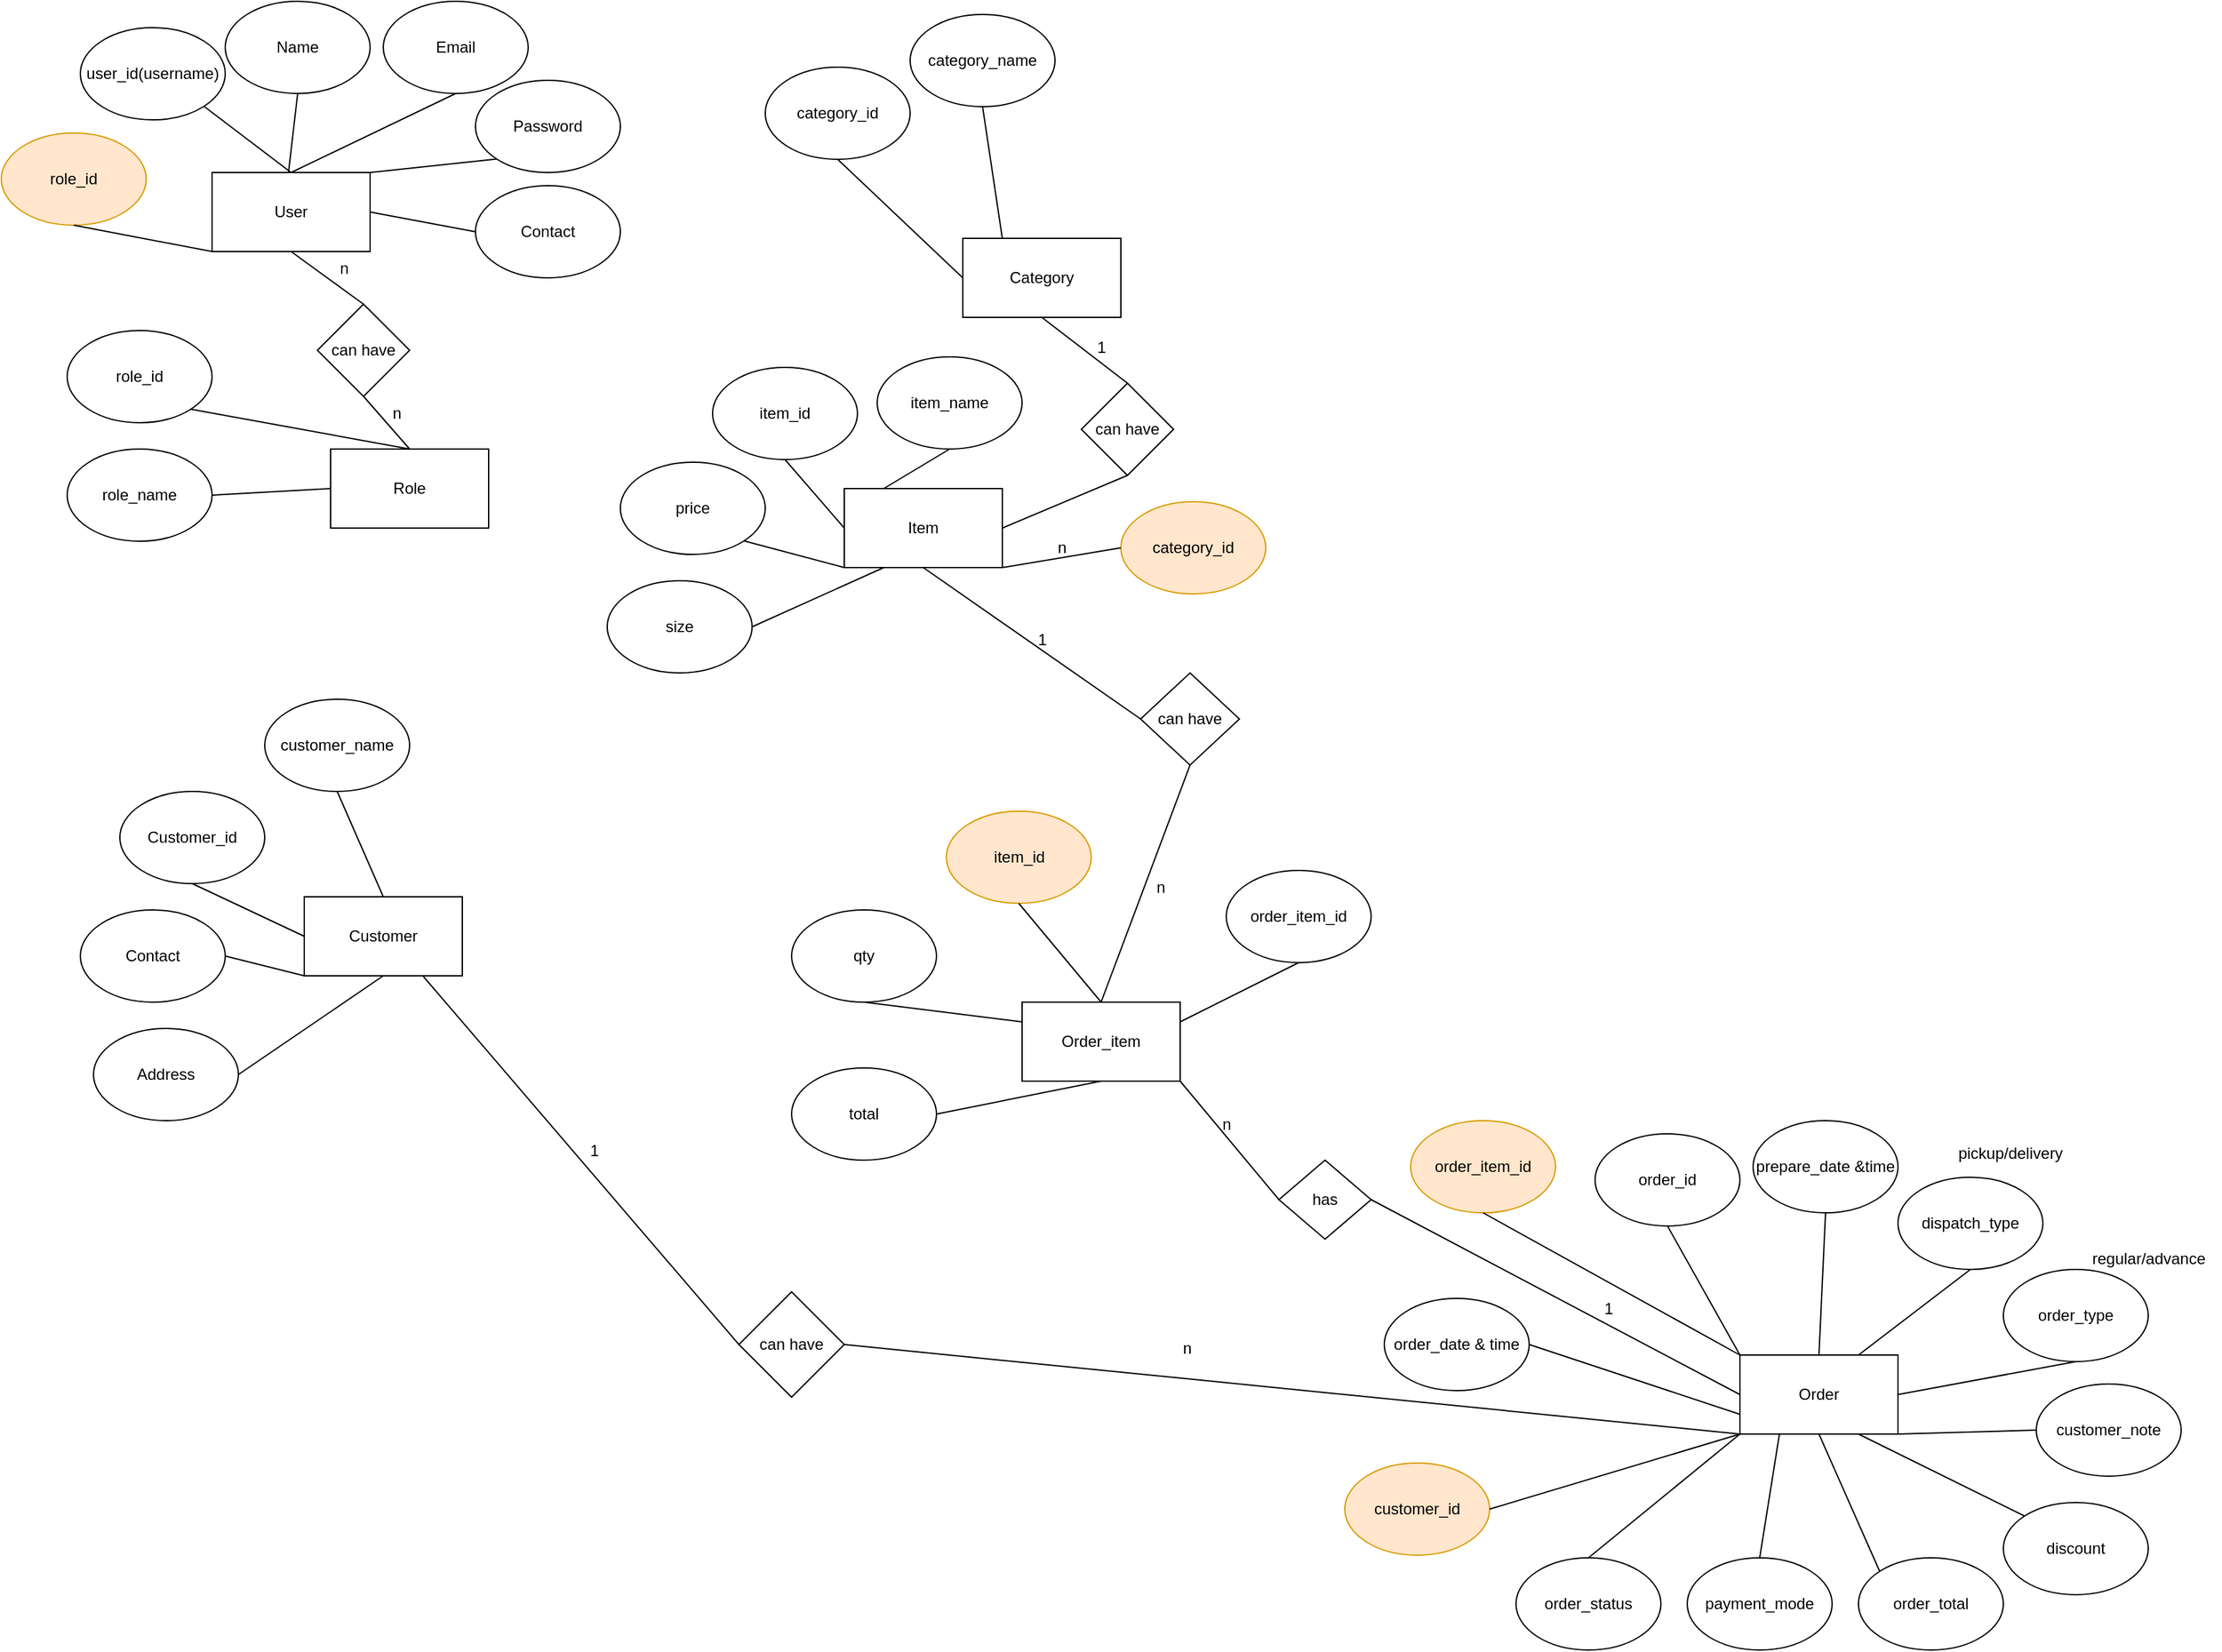 <mxfile version="24.6.5" type="github">
  <diagram name="Page-1" id="EFAYO-_1JXMpfmYh_5FQ">
    <mxGraphModel dx="3399" dy="682" grid="1" gridSize="10" guides="1" tooltips="1" connect="1" arrows="1" fold="1" page="1" pageScale="1" pageWidth="2339" pageHeight="3300" math="0" shadow="0">
      <root>
        <mxCell id="0" />
        <mxCell id="1" parent="0" />
        <mxCell id="6B93IknObvyWI_2c_1X--1" value="User" style="rounded=0;whiteSpace=wrap;html=1;" vertex="1" parent="1">
          <mxGeometry x="130" y="140" width="120" height="60" as="geometry" />
        </mxCell>
        <mxCell id="6B93IknObvyWI_2c_1X--2" value="user_id(username)" style="ellipse;whiteSpace=wrap;html=1;" vertex="1" parent="1">
          <mxGeometry x="30" y="30" width="110" height="70" as="geometry" />
        </mxCell>
        <mxCell id="6B93IknObvyWI_2c_1X--3" value="" style="endArrow=none;html=1;rounded=0;entryX=1;entryY=1;entryDx=0;entryDy=0;exitX=0.5;exitY=0;exitDx=0;exitDy=0;" edge="1" parent="1" source="6B93IknObvyWI_2c_1X--1" target="6B93IknObvyWI_2c_1X--2">
          <mxGeometry width="50" height="50" relative="1" as="geometry">
            <mxPoint x="390" y="340" as="sourcePoint" />
            <mxPoint x="440" y="290" as="targetPoint" />
          </mxGeometry>
        </mxCell>
        <mxCell id="6B93IknObvyWI_2c_1X--4" value="Name" style="ellipse;whiteSpace=wrap;html=1;" vertex="1" parent="1">
          <mxGeometry x="140" y="10" width="110" height="70" as="geometry" />
        </mxCell>
        <mxCell id="6B93IknObvyWI_2c_1X--5" value="" style="endArrow=none;html=1;rounded=0;entryX=0.5;entryY=1;entryDx=0;entryDy=0;exitX=0.583;exitY=-0.067;exitDx=0;exitDy=0;exitPerimeter=0;" edge="1" target="6B93IknObvyWI_2c_1X--4" parent="1">
          <mxGeometry width="50" height="50" relative="1" as="geometry">
            <mxPoint x="188.03" y="140.0" as="sourcePoint" />
            <mxPoint x="241.961" y="73.769" as="targetPoint" />
          </mxGeometry>
        </mxCell>
        <mxCell id="6B93IknObvyWI_2c_1X--6" value="Email" style="ellipse;whiteSpace=wrap;html=1;" vertex="1" parent="1">
          <mxGeometry x="260" y="10" width="110" height="70" as="geometry" />
        </mxCell>
        <mxCell id="6B93IknObvyWI_2c_1X--7" value="" style="endArrow=none;html=1;rounded=0;entryX=0.5;entryY=1;entryDx=0;entryDy=0;exitX=0.5;exitY=0;exitDx=0;exitDy=0;" edge="1" target="6B93IknObvyWI_2c_1X--6" parent="1" source="6B93IknObvyWI_2c_1X--1">
          <mxGeometry width="50" height="50" relative="1" as="geometry">
            <mxPoint x="308.03" y="140.0" as="sourcePoint" />
            <mxPoint x="361.961" y="73.769" as="targetPoint" />
          </mxGeometry>
        </mxCell>
        <mxCell id="6B93IknObvyWI_2c_1X--8" value="Contact" style="ellipse;whiteSpace=wrap;html=1;" vertex="1" parent="1">
          <mxGeometry x="330" y="150" width="110" height="70" as="geometry" />
        </mxCell>
        <mxCell id="6B93IknObvyWI_2c_1X--9" value="" style="endArrow=none;html=1;rounded=0;entryX=0;entryY=0.5;entryDx=0;entryDy=0;exitX=1;exitY=0.5;exitDx=0;exitDy=0;" edge="1" target="6B93IknObvyWI_2c_1X--8" parent="1" source="6B93IknObvyWI_2c_1X--1">
          <mxGeometry width="50" height="50" relative="1" as="geometry">
            <mxPoint x="250" y="200" as="sourcePoint" />
            <mxPoint x="421.961" y="133.769" as="targetPoint" />
          </mxGeometry>
        </mxCell>
        <mxCell id="6B93IknObvyWI_2c_1X--10" value="Password" style="ellipse;whiteSpace=wrap;html=1;" vertex="1" parent="1">
          <mxGeometry x="330" y="70" width="110" height="70" as="geometry" />
        </mxCell>
        <mxCell id="6B93IknObvyWI_2c_1X--11" value="" style="endArrow=none;html=1;rounded=0;entryX=0;entryY=1;entryDx=0;entryDy=0;exitX=1;exitY=0;exitDx=0;exitDy=0;" edge="1" target="6B93IknObvyWI_2c_1X--10" parent="1" source="6B93IknObvyWI_2c_1X--1">
          <mxGeometry width="50" height="50" relative="1" as="geometry">
            <mxPoint x="260" y="200" as="sourcePoint" />
            <mxPoint x="431.961" y="133.769" as="targetPoint" />
          </mxGeometry>
        </mxCell>
        <mxCell id="6B93IknObvyWI_2c_1X--12" value="Role" style="rounded=0;whiteSpace=wrap;html=1;" vertex="1" parent="1">
          <mxGeometry x="220" y="350" width="120" height="60" as="geometry" />
        </mxCell>
        <mxCell id="6B93IknObvyWI_2c_1X--13" value="role_id" style="ellipse;whiteSpace=wrap;html=1;" vertex="1" parent="1">
          <mxGeometry x="20" y="260" width="110" height="70" as="geometry" />
        </mxCell>
        <mxCell id="6B93IknObvyWI_2c_1X--14" value="" style="endArrow=none;html=1;rounded=0;entryX=1;entryY=1;entryDx=0;entryDy=0;exitX=0.5;exitY=0;exitDx=0;exitDy=0;" edge="1" target="6B93IknObvyWI_2c_1X--13" parent="1" source="6B93IknObvyWI_2c_1X--12">
          <mxGeometry width="50" height="50" relative="1" as="geometry">
            <mxPoint x="160" y="320" as="sourcePoint" />
            <mxPoint x="410" y="470" as="targetPoint" />
          </mxGeometry>
        </mxCell>
        <mxCell id="6B93IknObvyWI_2c_1X--15" value="role_name" style="ellipse;whiteSpace=wrap;html=1;" vertex="1" parent="1">
          <mxGeometry x="20" y="350" width="110" height="70" as="geometry" />
        </mxCell>
        <mxCell id="6B93IknObvyWI_2c_1X--17" value="" style="endArrow=none;html=1;rounded=0;entryX=1;entryY=0.5;entryDx=0;entryDy=0;exitX=0;exitY=0.5;exitDx=0;exitDy=0;" edge="1" parent="1" source="6B93IknObvyWI_2c_1X--12" target="6B93IknObvyWI_2c_1X--15">
          <mxGeometry width="50" height="50" relative="1" as="geometry">
            <mxPoint x="370" y="290" as="sourcePoint" />
            <mxPoint x="420" y="240" as="targetPoint" />
          </mxGeometry>
        </mxCell>
        <mxCell id="6B93IknObvyWI_2c_1X--18" value="can have" style="rhombus;whiteSpace=wrap;html=1;" vertex="1" parent="1">
          <mxGeometry x="210" y="240" width="70" height="70" as="geometry" />
        </mxCell>
        <mxCell id="6B93IknObvyWI_2c_1X--19" value="" style="endArrow=none;html=1;rounded=0;entryX=0.5;entryY=1;entryDx=0;entryDy=0;exitX=0.5;exitY=0;exitDx=0;exitDy=0;" edge="1" parent="1" source="6B93IknObvyWI_2c_1X--18" target="6B93IknObvyWI_2c_1X--1">
          <mxGeometry width="50" height="50" relative="1" as="geometry">
            <mxPoint x="370" y="290" as="sourcePoint" />
            <mxPoint x="190" y="220" as="targetPoint" />
          </mxGeometry>
        </mxCell>
        <mxCell id="6B93IknObvyWI_2c_1X--20" value="" style="endArrow=none;html=1;rounded=0;exitX=0.5;exitY=1;exitDx=0;exitDy=0;entryX=0.5;entryY=0;entryDx=0;entryDy=0;" edge="1" parent="1" source="6B93IknObvyWI_2c_1X--18" target="6B93IknObvyWI_2c_1X--12">
          <mxGeometry width="50" height="50" relative="1" as="geometry">
            <mxPoint x="370" y="290" as="sourcePoint" />
            <mxPoint x="420" y="240" as="targetPoint" />
          </mxGeometry>
        </mxCell>
        <mxCell id="6B93IknObvyWI_2c_1X--21" value="n" style="text;html=1;align=center;verticalAlign=middle;resizable=0;points=[];autosize=1;strokeColor=none;fillColor=none;" vertex="1" parent="1">
          <mxGeometry x="215" y="198" width="30" height="30" as="geometry" />
        </mxCell>
        <mxCell id="6B93IknObvyWI_2c_1X--22" value="n" style="text;html=1;align=center;verticalAlign=middle;resizable=0;points=[];autosize=1;strokeColor=none;fillColor=none;" vertex="1" parent="1">
          <mxGeometry x="255" y="308" width="30" height="30" as="geometry" />
        </mxCell>
        <mxCell id="6B93IknObvyWI_2c_1X--23" value="Category" style="rounded=0;whiteSpace=wrap;html=1;" vertex="1" parent="1">
          <mxGeometry x="700" y="190" width="120" height="60" as="geometry" />
        </mxCell>
        <mxCell id="6B93IknObvyWI_2c_1X--24" value="category_id" style="ellipse;whiteSpace=wrap;html=1;" vertex="1" parent="1">
          <mxGeometry x="550" y="60" width="110" height="70" as="geometry" />
        </mxCell>
        <mxCell id="6B93IknObvyWI_2c_1X--25" value="" style="endArrow=none;html=1;rounded=0;entryX=0.5;entryY=1;entryDx=0;entryDy=0;exitX=0;exitY=0.5;exitDx=0;exitDy=0;" edge="1" parent="1" source="6B93IknObvyWI_2c_1X--23" target="6B93IknObvyWI_2c_1X--24">
          <mxGeometry width="50" height="50" relative="1" as="geometry">
            <mxPoint x="600" y="340" as="sourcePoint" />
            <mxPoint x="650" y="290" as="targetPoint" />
          </mxGeometry>
        </mxCell>
        <mxCell id="6B93IknObvyWI_2c_1X--26" value="role_id" style="ellipse;whiteSpace=wrap;html=1;fillColor=#ffe6cc;strokeColor=#d79b00;" vertex="1" parent="1">
          <mxGeometry x="-30" y="110" width="110" height="70" as="geometry" />
        </mxCell>
        <mxCell id="6B93IknObvyWI_2c_1X--27" value="" style="endArrow=none;html=1;rounded=0;entryX=0.5;entryY=1;entryDx=0;entryDy=0;exitX=0;exitY=1;exitDx=0;exitDy=0;" edge="1" target="6B93IknObvyWI_2c_1X--26" parent="1" source="6B93IknObvyWI_2c_1X--1">
          <mxGeometry width="50" height="50" relative="1" as="geometry">
            <mxPoint x="110" y="190" as="sourcePoint" />
            <mxPoint x="70" y="340" as="targetPoint" />
          </mxGeometry>
        </mxCell>
        <mxCell id="6B93IknObvyWI_2c_1X--28" value="category_name" style="ellipse;whiteSpace=wrap;html=1;" vertex="1" parent="1">
          <mxGeometry x="660" y="20" width="110" height="70" as="geometry" />
        </mxCell>
        <mxCell id="6B93IknObvyWI_2c_1X--29" value="" style="endArrow=none;html=1;rounded=0;entryX=0.5;entryY=1;entryDx=0;entryDy=0;exitX=0.25;exitY=0;exitDx=0;exitDy=0;" edge="1" parent="1" target="6B93IknObvyWI_2c_1X--28" source="6B93IknObvyWI_2c_1X--23">
          <mxGeometry width="50" height="50" relative="1" as="geometry">
            <mxPoint x="810" y="180" as="sourcePoint" />
            <mxPoint x="760" y="250" as="targetPoint" />
          </mxGeometry>
        </mxCell>
        <mxCell id="6B93IknObvyWI_2c_1X--30" value="Item" style="rounded=0;whiteSpace=wrap;html=1;" vertex="1" parent="1">
          <mxGeometry x="610" y="380" width="120" height="60" as="geometry" />
        </mxCell>
        <mxCell id="6B93IknObvyWI_2c_1X--31" value="item_name" style="ellipse;whiteSpace=wrap;html=1;" vertex="1" parent="1">
          <mxGeometry x="635" y="280" width="110" height="70" as="geometry" />
        </mxCell>
        <mxCell id="6B93IknObvyWI_2c_1X--32" value="" style="endArrow=none;html=1;rounded=0;entryX=0.5;entryY=1;entryDx=0;entryDy=0;exitX=0.25;exitY=0;exitDx=0;exitDy=0;" edge="1" parent="1" target="6B93IknObvyWI_2c_1X--31" source="6B93IknObvyWI_2c_1X--30">
          <mxGeometry width="50" height="50" relative="1" as="geometry">
            <mxPoint x="650" y="380" as="sourcePoint" />
            <mxPoint x="600" y="450" as="targetPoint" />
          </mxGeometry>
        </mxCell>
        <mxCell id="6B93IknObvyWI_2c_1X--34" value="item_id" style="ellipse;whiteSpace=wrap;html=1;" vertex="1" parent="1">
          <mxGeometry x="510" y="288" width="110" height="70" as="geometry" />
        </mxCell>
        <mxCell id="6B93IknObvyWI_2c_1X--35" value="" style="endArrow=none;html=1;rounded=0;entryX=0.5;entryY=1;entryDx=0;entryDy=0;exitX=0;exitY=0.5;exitDx=0;exitDy=0;" edge="1" parent="1" target="6B93IknObvyWI_2c_1X--34" source="6B93IknObvyWI_2c_1X--30">
          <mxGeometry width="50" height="50" relative="1" as="geometry">
            <mxPoint x="610" y="490" as="sourcePoint" />
            <mxPoint x="570" y="560" as="targetPoint" />
          </mxGeometry>
        </mxCell>
        <mxCell id="6B93IknObvyWI_2c_1X--36" value="can have" style="rhombus;whiteSpace=wrap;html=1;" vertex="1" parent="1">
          <mxGeometry x="790" y="300" width="70" height="70" as="geometry" />
        </mxCell>
        <mxCell id="6B93IknObvyWI_2c_1X--37" value="" style="endArrow=none;html=1;rounded=0;entryX=0.5;entryY=1;entryDx=0;entryDy=0;exitX=0.5;exitY=0;exitDx=0;exitDy=0;" edge="1" parent="1" source="6B93IknObvyWI_2c_1X--36" target="6B93IknObvyWI_2c_1X--23">
          <mxGeometry width="50" height="50" relative="1" as="geometry">
            <mxPoint x="600" y="330" as="sourcePoint" />
            <mxPoint x="650" y="280" as="targetPoint" />
          </mxGeometry>
        </mxCell>
        <mxCell id="6B93IknObvyWI_2c_1X--38" value="" style="endArrow=none;html=1;rounded=0;entryX=0.5;entryY=1;entryDx=0;entryDy=0;exitX=1;exitY=0.5;exitDx=0;exitDy=0;" edge="1" parent="1" source="6B93IknObvyWI_2c_1X--30" target="6B93IknObvyWI_2c_1X--36">
          <mxGeometry width="50" height="50" relative="1" as="geometry">
            <mxPoint x="600" y="330" as="sourcePoint" />
            <mxPoint x="650" y="280" as="targetPoint" />
          </mxGeometry>
        </mxCell>
        <mxCell id="6B93IknObvyWI_2c_1X--39" value="1" style="text;html=1;align=center;verticalAlign=middle;resizable=0;points=[];autosize=1;strokeColor=none;fillColor=none;" vertex="1" parent="1">
          <mxGeometry x="790" y="258" width="30" height="30" as="geometry" />
        </mxCell>
        <mxCell id="6B93IknObvyWI_2c_1X--40" value="n" style="text;html=1;align=center;verticalAlign=middle;resizable=0;points=[];autosize=1;strokeColor=none;fillColor=none;" vertex="1" parent="1">
          <mxGeometry x="760" y="410" width="30" height="30" as="geometry" />
        </mxCell>
        <mxCell id="6B93IknObvyWI_2c_1X--41" value="category_id" style="ellipse;whiteSpace=wrap;html=1;fillColor=#ffe6cc;strokeColor=#d79b00;" vertex="1" parent="1">
          <mxGeometry x="820" y="390" width="110" height="70" as="geometry" />
        </mxCell>
        <mxCell id="6B93IknObvyWI_2c_1X--42" value="" style="endArrow=none;html=1;rounded=0;entryX=0;entryY=0.5;entryDx=0;entryDy=0;exitX=1;exitY=1;exitDx=0;exitDy=0;" edge="1" parent="1" target="6B93IknObvyWI_2c_1X--41" source="6B93IknObvyWI_2c_1X--30">
          <mxGeometry width="50" height="50" relative="1" as="geometry">
            <mxPoint x="940" y="550" as="sourcePoint" />
            <mxPoint x="900" y="620" as="targetPoint" />
          </mxGeometry>
        </mxCell>
        <mxCell id="6B93IknObvyWI_2c_1X--43" value="price" style="ellipse;whiteSpace=wrap;html=1;" vertex="1" parent="1">
          <mxGeometry x="440" y="360" width="110" height="70" as="geometry" />
        </mxCell>
        <mxCell id="6B93IknObvyWI_2c_1X--44" value="" style="endArrow=none;html=1;rounded=0;entryX=1;entryY=1;entryDx=0;entryDy=0;exitX=0;exitY=1;exitDx=0;exitDy=0;" edge="1" parent="1" target="6B93IknObvyWI_2c_1X--43" source="6B93IknObvyWI_2c_1X--30">
          <mxGeometry width="50" height="50" relative="1" as="geometry">
            <mxPoint x="580" y="410" as="sourcePoint" />
            <mxPoint x="530" y="600" as="targetPoint" />
          </mxGeometry>
        </mxCell>
        <mxCell id="6B93IknObvyWI_2c_1X--45" value="size" style="ellipse;whiteSpace=wrap;html=1;" vertex="1" parent="1">
          <mxGeometry x="430" y="450" width="110" height="70" as="geometry" />
        </mxCell>
        <mxCell id="6B93IknObvyWI_2c_1X--46" value="" style="endArrow=none;html=1;rounded=0;entryX=1;entryY=0.5;entryDx=0;entryDy=0;exitX=0.25;exitY=1;exitDx=0;exitDy=0;" edge="1" parent="1" target="6B93IknObvyWI_2c_1X--45" source="6B93IknObvyWI_2c_1X--30">
          <mxGeometry width="50" height="50" relative="1" as="geometry">
            <mxPoint x="580" y="620" as="sourcePoint" />
            <mxPoint x="540" y="690" as="targetPoint" />
          </mxGeometry>
        </mxCell>
        <mxCell id="6B93IknObvyWI_2c_1X--47" value="Customer" style="rounded=0;whiteSpace=wrap;html=1;" vertex="1" parent="1">
          <mxGeometry x="200" y="690" width="120" height="60" as="geometry" />
        </mxCell>
        <mxCell id="6B93IknObvyWI_2c_1X--48" value="Customer_id" style="ellipse;whiteSpace=wrap;html=1;" vertex="1" parent="1">
          <mxGeometry x="60" y="610" width="110" height="70" as="geometry" />
        </mxCell>
        <mxCell id="6B93IknObvyWI_2c_1X--49" value="" style="endArrow=none;html=1;rounded=0;entryX=0.5;entryY=1;entryDx=0;entryDy=0;exitX=0;exitY=0.5;exitDx=0;exitDy=0;" edge="1" parent="1" target="6B93IknObvyWI_2c_1X--48" source="6B93IknObvyWI_2c_1X--47">
          <mxGeometry width="50" height="50" relative="1" as="geometry">
            <mxPoint x="200" y="760" as="sourcePoint" />
            <mxPoint x="160" y="840" as="targetPoint" />
          </mxGeometry>
        </mxCell>
        <mxCell id="6B93IknObvyWI_2c_1X--50" value="customer_name" style="ellipse;whiteSpace=wrap;html=1;" vertex="1" parent="1">
          <mxGeometry x="170" y="540" width="110" height="70" as="geometry" />
        </mxCell>
        <mxCell id="6B93IknObvyWI_2c_1X--51" value="" style="endArrow=none;html=1;rounded=0;entryX=0.5;entryY=1;entryDx=0;entryDy=0;exitX=0.5;exitY=0;exitDx=0;exitDy=0;" edge="1" parent="1" target="6B93IknObvyWI_2c_1X--50" source="6B93IknObvyWI_2c_1X--47">
          <mxGeometry width="50" height="50" relative="1" as="geometry">
            <mxPoint x="310" y="700" as="sourcePoint" />
            <mxPoint x="270" y="770" as="targetPoint" />
          </mxGeometry>
        </mxCell>
        <mxCell id="6B93IknObvyWI_2c_1X--52" value="Contact" style="ellipse;whiteSpace=wrap;html=1;" vertex="1" parent="1">
          <mxGeometry x="30" y="700" width="110" height="70" as="geometry" />
        </mxCell>
        <mxCell id="6B93IknObvyWI_2c_1X--53" value="" style="endArrow=none;html=1;rounded=0;entryX=1;entryY=0.5;entryDx=0;entryDy=0;exitX=0;exitY=1;exitDx=0;exitDy=0;" edge="1" parent="1" target="6B93IknObvyWI_2c_1X--52" source="6B93IknObvyWI_2c_1X--47">
          <mxGeometry width="50" height="50" relative="1" as="geometry">
            <mxPoint x="170" y="860" as="sourcePoint" />
            <mxPoint x="130" y="930" as="targetPoint" />
          </mxGeometry>
        </mxCell>
        <mxCell id="6B93IknObvyWI_2c_1X--54" value="Address" style="ellipse;whiteSpace=wrap;html=1;" vertex="1" parent="1">
          <mxGeometry x="40" y="790" width="110" height="70" as="geometry" />
        </mxCell>
        <mxCell id="6B93IknObvyWI_2c_1X--55" value="" style="endArrow=none;html=1;rounded=0;entryX=1;entryY=0.5;entryDx=0;entryDy=0;exitX=0.5;exitY=1;exitDx=0;exitDy=0;" edge="1" parent="1" target="6B93IknObvyWI_2c_1X--54" source="6B93IknObvyWI_2c_1X--47">
          <mxGeometry width="50" height="50" relative="1" as="geometry">
            <mxPoint x="170" y="940" as="sourcePoint" />
            <mxPoint x="130" y="1010" as="targetPoint" />
          </mxGeometry>
        </mxCell>
        <mxCell id="6B93IknObvyWI_2c_1X--56" value="Order_item" style="rounded=0;whiteSpace=wrap;html=1;" vertex="1" parent="1">
          <mxGeometry x="745" y="770" width="120" height="60" as="geometry" />
        </mxCell>
        <mxCell id="6B93IknObvyWI_2c_1X--57" value="order_item_id" style="ellipse;whiteSpace=wrap;html=1;" vertex="1" parent="1">
          <mxGeometry x="900" y="670" width="110" height="70" as="geometry" />
        </mxCell>
        <mxCell id="6B93IknObvyWI_2c_1X--58" value="" style="endArrow=none;html=1;rounded=0;entryX=0.5;entryY=1;entryDx=0;entryDy=0;exitX=1;exitY=0.25;exitDx=0;exitDy=0;" edge="1" parent="1" target="6B93IknObvyWI_2c_1X--57" source="6B93IknObvyWI_2c_1X--56">
          <mxGeometry width="50" height="50" relative="1" as="geometry">
            <mxPoint x="1000" y="800" as="sourcePoint" />
            <mxPoint x="960" y="870" as="targetPoint" />
          </mxGeometry>
        </mxCell>
        <mxCell id="6B93IknObvyWI_2c_1X--59" value="customer_id" style="ellipse;whiteSpace=wrap;html=1;fillColor=#ffe6cc;strokeColor=#d79b00;" vertex="1" parent="1">
          <mxGeometry x="990" y="1120" width="110" height="70" as="geometry" />
        </mxCell>
        <mxCell id="6B93IknObvyWI_2c_1X--60" value="" style="endArrow=none;html=1;rounded=0;entryX=1;entryY=0.5;entryDx=0;entryDy=0;exitX=0;exitY=1;exitDx=0;exitDy=0;" edge="1" parent="1" target="6B93IknObvyWI_2c_1X--59" source="6B93IknObvyWI_2c_1X--79">
          <mxGeometry width="50" height="50" relative="1" as="geometry">
            <mxPoint x="1075" y="1150" as="sourcePoint" />
            <mxPoint x="1035" y="1220" as="targetPoint" />
          </mxGeometry>
        </mxCell>
        <mxCell id="6B93IknObvyWI_2c_1X--61" value="can have" style="rhombus;whiteSpace=wrap;html=1;" vertex="1" parent="1">
          <mxGeometry x="530" y="990" width="80" height="80" as="geometry" />
        </mxCell>
        <mxCell id="6B93IknObvyWI_2c_1X--62" value="" style="endArrow=none;html=1;rounded=0;entryX=0.75;entryY=1;entryDx=0;entryDy=0;exitX=0;exitY=0.5;exitDx=0;exitDy=0;" edge="1" parent="1" source="6B93IknObvyWI_2c_1X--61" target="6B93IknObvyWI_2c_1X--47">
          <mxGeometry width="50" height="50" relative="1" as="geometry">
            <mxPoint x="560" y="800" as="sourcePoint" />
            <mxPoint x="610" y="750" as="targetPoint" />
          </mxGeometry>
        </mxCell>
        <mxCell id="6B93IknObvyWI_2c_1X--63" value="" style="endArrow=none;html=1;rounded=0;exitX=1;exitY=0.5;exitDx=0;exitDy=0;entryX=0;entryY=1;entryDx=0;entryDy=0;" edge="1" parent="1" source="6B93IknObvyWI_2c_1X--61" target="6B93IknObvyWI_2c_1X--79">
          <mxGeometry width="50" height="50" relative="1" as="geometry">
            <mxPoint x="560" y="800" as="sourcePoint" />
            <mxPoint x="610" y="750" as="targetPoint" />
          </mxGeometry>
        </mxCell>
        <mxCell id="6B93IknObvyWI_2c_1X--64" value="1" style="text;html=1;align=center;verticalAlign=middle;resizable=0;points=[];autosize=1;strokeColor=none;fillColor=none;" vertex="1" parent="1">
          <mxGeometry x="405" y="868" width="30" height="30" as="geometry" />
        </mxCell>
        <mxCell id="6B93IknObvyWI_2c_1X--65" value="n" style="text;html=1;align=center;verticalAlign=middle;resizable=0;points=[];autosize=1;strokeColor=none;fillColor=none;" vertex="1" parent="1">
          <mxGeometry x="855" y="1018" width="30" height="30" as="geometry" />
        </mxCell>
        <mxCell id="6B93IknObvyWI_2c_1X--66" value="order_date &amp;amp; time" style="ellipse;whiteSpace=wrap;html=1;" vertex="1" parent="1">
          <mxGeometry x="1020" y="995" width="110" height="70" as="geometry" />
        </mxCell>
        <mxCell id="6B93IknObvyWI_2c_1X--67" value="" style="endArrow=none;html=1;rounded=0;entryX=1;entryY=0.5;entryDx=0;entryDy=0;exitX=0;exitY=0.75;exitDx=0;exitDy=0;" edge="1" parent="1" target="6B93IknObvyWI_2c_1X--66" source="6B93IknObvyWI_2c_1X--79">
          <mxGeometry width="50" height="50" relative="1" as="geometry">
            <mxPoint x="1240" y="1103" as="sourcePoint" />
            <mxPoint x="1200" y="1173" as="targetPoint" />
          </mxGeometry>
        </mxCell>
        <mxCell id="6B93IknObvyWI_2c_1X--68" value="item_id" style="ellipse;whiteSpace=wrap;html=1;fillColor=#ffe6cc;strokeColor=#d79b00;" vertex="1" parent="1">
          <mxGeometry x="687.5" y="625" width="110" height="70" as="geometry" />
        </mxCell>
        <mxCell id="6B93IknObvyWI_2c_1X--69" value="" style="endArrow=none;html=1;rounded=0;entryX=0.5;entryY=1;entryDx=0;entryDy=0;exitX=0.5;exitY=0;exitDx=0;exitDy=0;" edge="1" parent="1" target="6B93IknObvyWI_2c_1X--68" source="6B93IknObvyWI_2c_1X--56">
          <mxGeometry width="50" height="50" relative="1" as="geometry">
            <mxPoint x="832.5" y="785" as="sourcePoint" />
            <mxPoint x="787.5" y="855" as="targetPoint" />
          </mxGeometry>
        </mxCell>
        <mxCell id="6B93IknObvyWI_2c_1X--70" value="can have" style="rhombus;whiteSpace=wrap;html=1;" vertex="1" parent="1">
          <mxGeometry x="835" y="520" width="75" height="70" as="geometry" />
        </mxCell>
        <mxCell id="6B93IknObvyWI_2c_1X--71" value="" style="endArrow=none;html=1;rounded=0;entryX=0.5;entryY=1;entryDx=0;entryDy=0;exitX=0;exitY=0.5;exitDx=0;exitDy=0;" edge="1" parent="1" source="6B93IknObvyWI_2c_1X--70" target="6B93IknObvyWI_2c_1X--30">
          <mxGeometry width="50" height="50" relative="1" as="geometry">
            <mxPoint x="560" y="800" as="sourcePoint" />
            <mxPoint x="610" y="750" as="targetPoint" />
          </mxGeometry>
        </mxCell>
        <mxCell id="6B93IknObvyWI_2c_1X--72" value="" style="endArrow=none;html=1;rounded=0;entryX=0.5;entryY=1;entryDx=0;entryDy=0;exitX=0.5;exitY=0;exitDx=0;exitDy=0;" edge="1" parent="1" source="6B93IknObvyWI_2c_1X--56" target="6B93IknObvyWI_2c_1X--70">
          <mxGeometry width="50" height="50" relative="1" as="geometry">
            <mxPoint x="560" y="800" as="sourcePoint" />
            <mxPoint x="610" y="750" as="targetPoint" />
          </mxGeometry>
        </mxCell>
        <mxCell id="6B93IknObvyWI_2c_1X--73" value="n" style="text;html=1;align=center;verticalAlign=middle;resizable=0;points=[];autosize=1;strokeColor=none;fillColor=none;" vertex="1" parent="1">
          <mxGeometry x="835" y="668" width="30" height="30" as="geometry" />
        </mxCell>
        <mxCell id="6B93IknObvyWI_2c_1X--74" value="1" style="text;html=1;align=center;verticalAlign=middle;resizable=0;points=[];autosize=1;strokeColor=none;fillColor=none;" vertex="1" parent="1">
          <mxGeometry x="745" y="480" width="30" height="30" as="geometry" />
        </mxCell>
        <mxCell id="6B93IknObvyWI_2c_1X--75" value="qty" style="ellipse;whiteSpace=wrap;html=1;" vertex="1" parent="1">
          <mxGeometry x="570" y="700" width="110" height="70" as="geometry" />
        </mxCell>
        <mxCell id="6B93IknObvyWI_2c_1X--76" value="" style="endArrow=none;html=1;rounded=0;entryX=0.5;entryY=1;entryDx=0;entryDy=0;exitX=0;exitY=0.25;exitDx=0;exitDy=0;" edge="1" parent="1" target="6B93IknObvyWI_2c_1X--75" source="6B93IknObvyWI_2c_1X--56">
          <mxGeometry width="50" height="50" relative="1" as="geometry">
            <mxPoint x="715" y="828" as="sourcePoint" />
            <mxPoint x="675" y="898" as="targetPoint" />
          </mxGeometry>
        </mxCell>
        <mxCell id="6B93IknObvyWI_2c_1X--79" value="Order" style="rounded=0;whiteSpace=wrap;html=1;" vertex="1" parent="1">
          <mxGeometry x="1290" y="1038" width="120" height="60" as="geometry" />
        </mxCell>
        <mxCell id="6B93IknObvyWI_2c_1X--80" value="total" style="ellipse;whiteSpace=wrap;html=1;" vertex="1" parent="1">
          <mxGeometry x="570" y="820" width="110" height="70" as="geometry" />
        </mxCell>
        <mxCell id="6B93IknObvyWI_2c_1X--81" value="" style="endArrow=none;html=1;rounded=0;entryX=1;entryY=0.5;entryDx=0;entryDy=0;exitX=0.5;exitY=1;exitDx=0;exitDy=0;" edge="1" parent="1" target="6B93IknObvyWI_2c_1X--80" source="6B93IknObvyWI_2c_1X--56">
          <mxGeometry width="50" height="50" relative="1" as="geometry">
            <mxPoint x="730" y="1020" as="sourcePoint" />
            <mxPoint x="690" y="1090" as="targetPoint" />
          </mxGeometry>
        </mxCell>
        <mxCell id="6B93IknObvyWI_2c_1X--82" value="order_id" style="ellipse;whiteSpace=wrap;html=1;" vertex="1" parent="1">
          <mxGeometry x="1180" y="870" width="110" height="70" as="geometry" />
        </mxCell>
        <mxCell id="6B93IknObvyWI_2c_1X--83" value="" style="endArrow=none;html=1;rounded=0;entryX=0.5;entryY=1;entryDx=0;entryDy=0;exitX=0;exitY=0;exitDx=0;exitDy=0;" edge="1" parent="1" target="6B93IknObvyWI_2c_1X--82" source="6B93IknObvyWI_2c_1X--79">
          <mxGeometry width="50" height="50" relative="1" as="geometry">
            <mxPoint x="1290" y="1098" as="sourcePoint" />
            <mxPoint x="1250" y="1168" as="targetPoint" />
          </mxGeometry>
        </mxCell>
        <mxCell id="6B93IknObvyWI_2c_1X--84" value="prepare_date &amp;amp;time" style="ellipse;whiteSpace=wrap;html=1;" vertex="1" parent="1">
          <mxGeometry x="1300" y="860" width="110" height="70" as="geometry" />
        </mxCell>
        <mxCell id="6B93IknObvyWI_2c_1X--85" value="" style="endArrow=none;html=1;rounded=0;entryX=0.5;entryY=1;entryDx=0;entryDy=0;exitX=0.5;exitY=0;exitDx=0;exitDy=0;" edge="1" parent="1" target="6B93IknObvyWI_2c_1X--84" source="6B93IknObvyWI_2c_1X--79">
          <mxGeometry width="50" height="50" relative="1" as="geometry">
            <mxPoint x="1410" y="1063" as="sourcePoint" />
            <mxPoint x="1370" y="1133" as="targetPoint" />
          </mxGeometry>
        </mxCell>
        <mxCell id="6B93IknObvyWI_2c_1X--86" value="dispatch_type" style="ellipse;whiteSpace=wrap;html=1;" vertex="1" parent="1">
          <mxGeometry x="1410" y="903" width="110" height="70" as="geometry" />
        </mxCell>
        <mxCell id="6B93IknObvyWI_2c_1X--87" value="" style="endArrow=none;html=1;rounded=0;entryX=0.5;entryY=1;entryDx=0;entryDy=0;exitX=0.75;exitY=0;exitDx=0;exitDy=0;" edge="1" parent="1" target="6B93IknObvyWI_2c_1X--86" source="6B93IknObvyWI_2c_1X--79">
          <mxGeometry width="50" height="50" relative="1" as="geometry">
            <mxPoint x="1550" y="1063" as="sourcePoint" />
            <mxPoint x="1510" y="1133" as="targetPoint" />
          </mxGeometry>
        </mxCell>
        <mxCell id="6B93IknObvyWI_2c_1X--88" value="order_type" style="ellipse;whiteSpace=wrap;html=1;" vertex="1" parent="1">
          <mxGeometry x="1490" y="973" width="110" height="70" as="geometry" />
        </mxCell>
        <mxCell id="6B93IknObvyWI_2c_1X--89" value="" style="endArrow=none;html=1;rounded=0;entryX=0.5;entryY=1;entryDx=0;entryDy=0;exitX=1;exitY=0.5;exitDx=0;exitDy=0;" edge="1" parent="1" target="6B93IknObvyWI_2c_1X--88" source="6B93IknObvyWI_2c_1X--79">
          <mxGeometry width="50" height="50" relative="1" as="geometry">
            <mxPoint x="1630" y="1133" as="sourcePoint" />
            <mxPoint x="1590" y="1203" as="targetPoint" />
          </mxGeometry>
        </mxCell>
        <mxCell id="6B93IknObvyWI_2c_1X--90" value="pickup/delivery" style="text;html=1;align=center;verticalAlign=middle;resizable=0;points=[];autosize=1;strokeColor=none;fillColor=none;" vertex="1" parent="1">
          <mxGeometry x="1445" y="870" width="100" height="30" as="geometry" />
        </mxCell>
        <mxCell id="6B93IknObvyWI_2c_1X--91" value="regular/advance" style="text;html=1;align=center;verticalAlign=middle;resizable=0;points=[];autosize=1;strokeColor=none;fillColor=none;" vertex="1" parent="1">
          <mxGeometry x="1545" y="950" width="110" height="30" as="geometry" />
        </mxCell>
        <mxCell id="6B93IknObvyWI_2c_1X--92" value="customer_note" style="ellipse;whiteSpace=wrap;html=1;" vertex="1" parent="1">
          <mxGeometry x="1515" y="1060" width="110" height="70" as="geometry" />
        </mxCell>
        <mxCell id="6B93IknObvyWI_2c_1X--93" value="" style="endArrow=none;html=1;rounded=0;entryX=0;entryY=0.5;entryDx=0;entryDy=0;exitX=1;exitY=1;exitDx=0;exitDy=0;" edge="1" parent="1" target="6B93IknObvyWI_2c_1X--92" source="6B93IknObvyWI_2c_1X--79">
          <mxGeometry width="50" height="50" relative="1" as="geometry">
            <mxPoint x="1655" y="1220" as="sourcePoint" />
            <mxPoint x="1615" y="1290" as="targetPoint" />
          </mxGeometry>
        </mxCell>
        <mxCell id="6B93IknObvyWI_2c_1X--94" value="discount" style="ellipse;whiteSpace=wrap;html=1;" vertex="1" parent="1">
          <mxGeometry x="1490" y="1150" width="110" height="70" as="geometry" />
        </mxCell>
        <mxCell id="6B93IknObvyWI_2c_1X--95" value="" style="endArrow=none;html=1;rounded=0;exitX=0.75;exitY=1;exitDx=0;exitDy=0;entryX=0;entryY=0;entryDx=0;entryDy=0;" edge="1" parent="1" target="6B93IknObvyWI_2c_1X--94" source="6B93IknObvyWI_2c_1X--79">
          <mxGeometry width="50" height="50" relative="1" as="geometry">
            <mxPoint x="1630" y="1310" as="sourcePoint" />
            <mxPoint x="1590" y="1380" as="targetPoint" />
          </mxGeometry>
        </mxCell>
        <mxCell id="6B93IknObvyWI_2c_1X--96" value="order_total" style="ellipse;whiteSpace=wrap;html=1;" vertex="1" parent="1">
          <mxGeometry x="1380" y="1192" width="110" height="70" as="geometry" />
        </mxCell>
        <mxCell id="6B93IknObvyWI_2c_1X--97" value="" style="endArrow=none;html=1;rounded=0;exitX=0.5;exitY=1;exitDx=0;exitDy=0;entryX=0;entryY=0;entryDx=0;entryDy=0;" edge="1" parent="1" target="6B93IknObvyWI_2c_1X--96" source="6B93IknObvyWI_2c_1X--79">
          <mxGeometry width="50" height="50" relative="1" as="geometry">
            <mxPoint x="1270" y="1140" as="sourcePoint" />
            <mxPoint x="1480" y="1422" as="targetPoint" />
          </mxGeometry>
        </mxCell>
        <mxCell id="6B93IknObvyWI_2c_1X--98" value="payment_mode" style="ellipse;whiteSpace=wrap;html=1;" vertex="1" parent="1">
          <mxGeometry x="1250" y="1192" width="110" height="70" as="geometry" />
        </mxCell>
        <mxCell id="6B93IknObvyWI_2c_1X--99" value="" style="endArrow=none;html=1;rounded=0;exitX=0.25;exitY=1;exitDx=0;exitDy=0;entryX=0.5;entryY=0;entryDx=0;entryDy=0;" edge="1" parent="1" target="6B93IknObvyWI_2c_1X--98" source="6B93IknObvyWI_2c_1X--79">
          <mxGeometry width="50" height="50" relative="1" as="geometry">
            <mxPoint x="1140" y="1140" as="sourcePoint" />
            <mxPoint x="1350" y="1422" as="targetPoint" />
          </mxGeometry>
        </mxCell>
        <mxCell id="6B93IknObvyWI_2c_1X--100" value="has" style="rhombus;whiteSpace=wrap;html=1;" vertex="1" parent="1">
          <mxGeometry x="940" y="890" width="70" height="60" as="geometry" />
        </mxCell>
        <mxCell id="6B93IknObvyWI_2c_1X--101" value="" style="endArrow=none;html=1;rounded=0;entryX=1;entryY=0.5;entryDx=0;entryDy=0;exitX=0;exitY=0.5;exitDx=0;exitDy=0;" edge="1" parent="1" source="6B93IknObvyWI_2c_1X--79" target="6B93IknObvyWI_2c_1X--100">
          <mxGeometry width="50" height="50" relative="1" as="geometry">
            <mxPoint x="1190" y="1020" as="sourcePoint" />
            <mxPoint x="1240" y="970" as="targetPoint" />
          </mxGeometry>
        </mxCell>
        <mxCell id="6B93IknObvyWI_2c_1X--102" value="" style="endArrow=none;html=1;rounded=0;entryX=1;entryY=1;entryDx=0;entryDy=0;exitX=0;exitY=0.5;exitDx=0;exitDy=0;" edge="1" parent="1" source="6B93IknObvyWI_2c_1X--100" target="6B93IknObvyWI_2c_1X--56">
          <mxGeometry width="50" height="50" relative="1" as="geometry">
            <mxPoint x="1190" y="1020" as="sourcePoint" />
            <mxPoint x="1240" y="970" as="targetPoint" />
          </mxGeometry>
        </mxCell>
        <mxCell id="6B93IknObvyWI_2c_1X--103" value="n" style="text;html=1;align=center;verticalAlign=middle;resizable=0;points=[];autosize=1;strokeColor=none;fillColor=none;" vertex="1" parent="1">
          <mxGeometry x="885" y="848" width="30" height="30" as="geometry" />
        </mxCell>
        <mxCell id="6B93IknObvyWI_2c_1X--104" value="1" style="text;html=1;align=center;verticalAlign=middle;resizable=0;points=[];autosize=1;strokeColor=none;fillColor=none;" vertex="1" parent="1">
          <mxGeometry x="1175" y="988" width="30" height="30" as="geometry" />
        </mxCell>
        <mxCell id="6B93IknObvyWI_2c_1X--105" value="order_item_id" style="ellipse;whiteSpace=wrap;html=1;fillColor=#ffe6cc;strokeColor=#d79b00;" vertex="1" parent="1">
          <mxGeometry x="1040" y="860" width="110" height="70" as="geometry" />
        </mxCell>
        <mxCell id="6B93IknObvyWI_2c_1X--107" value="" style="endArrow=none;html=1;rounded=0;entryX=0.5;entryY=1;entryDx=0;entryDy=0;exitX=0;exitY=0;exitDx=0;exitDy=0;" edge="1" parent="1" source="6B93IknObvyWI_2c_1X--79" target="6B93IknObvyWI_2c_1X--105">
          <mxGeometry width="50" height="50" relative="1" as="geometry">
            <mxPoint x="1190" y="1020" as="sourcePoint" />
            <mxPoint x="1240" y="970" as="targetPoint" />
          </mxGeometry>
        </mxCell>
        <mxCell id="6B93IknObvyWI_2c_1X--108" value="order_status" style="ellipse;whiteSpace=wrap;html=1;" vertex="1" parent="1">
          <mxGeometry x="1120" y="1192" width="110" height="70" as="geometry" />
        </mxCell>
        <mxCell id="6B93IknObvyWI_2c_1X--109" value="" style="endArrow=none;html=1;rounded=0;exitX=0;exitY=1;exitDx=0;exitDy=0;entryX=0.5;entryY=0;entryDx=0;entryDy=0;" edge="1" parent="1" target="6B93IknObvyWI_2c_1X--108" source="6B93IknObvyWI_2c_1X--79">
          <mxGeometry width="50" height="50" relative="1" as="geometry">
            <mxPoint x="1010" y="1140" as="sourcePoint" />
            <mxPoint x="1220" y="1422" as="targetPoint" />
          </mxGeometry>
        </mxCell>
      </root>
    </mxGraphModel>
  </diagram>
</mxfile>
